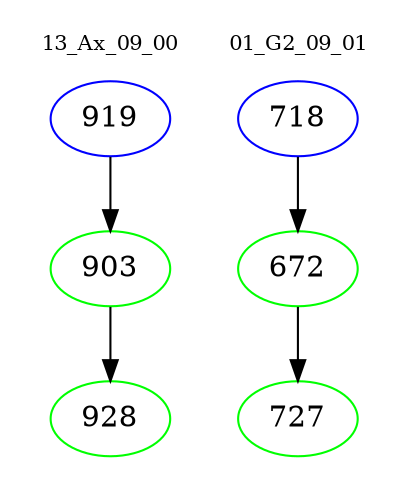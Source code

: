 digraph{
subgraph cluster_0 {
color = white
label = "13_Ax_09_00";
fontsize=10;
T0_919 [label="919", color="blue"]
T0_919 -> T0_903 [color="black"]
T0_903 [label="903", color="green"]
T0_903 -> T0_928 [color="black"]
T0_928 [label="928", color="green"]
}
subgraph cluster_1 {
color = white
label = "01_G2_09_01";
fontsize=10;
T1_718 [label="718", color="blue"]
T1_718 -> T1_672 [color="black"]
T1_672 [label="672", color="green"]
T1_672 -> T1_727 [color="black"]
T1_727 [label="727", color="green"]
}
}
